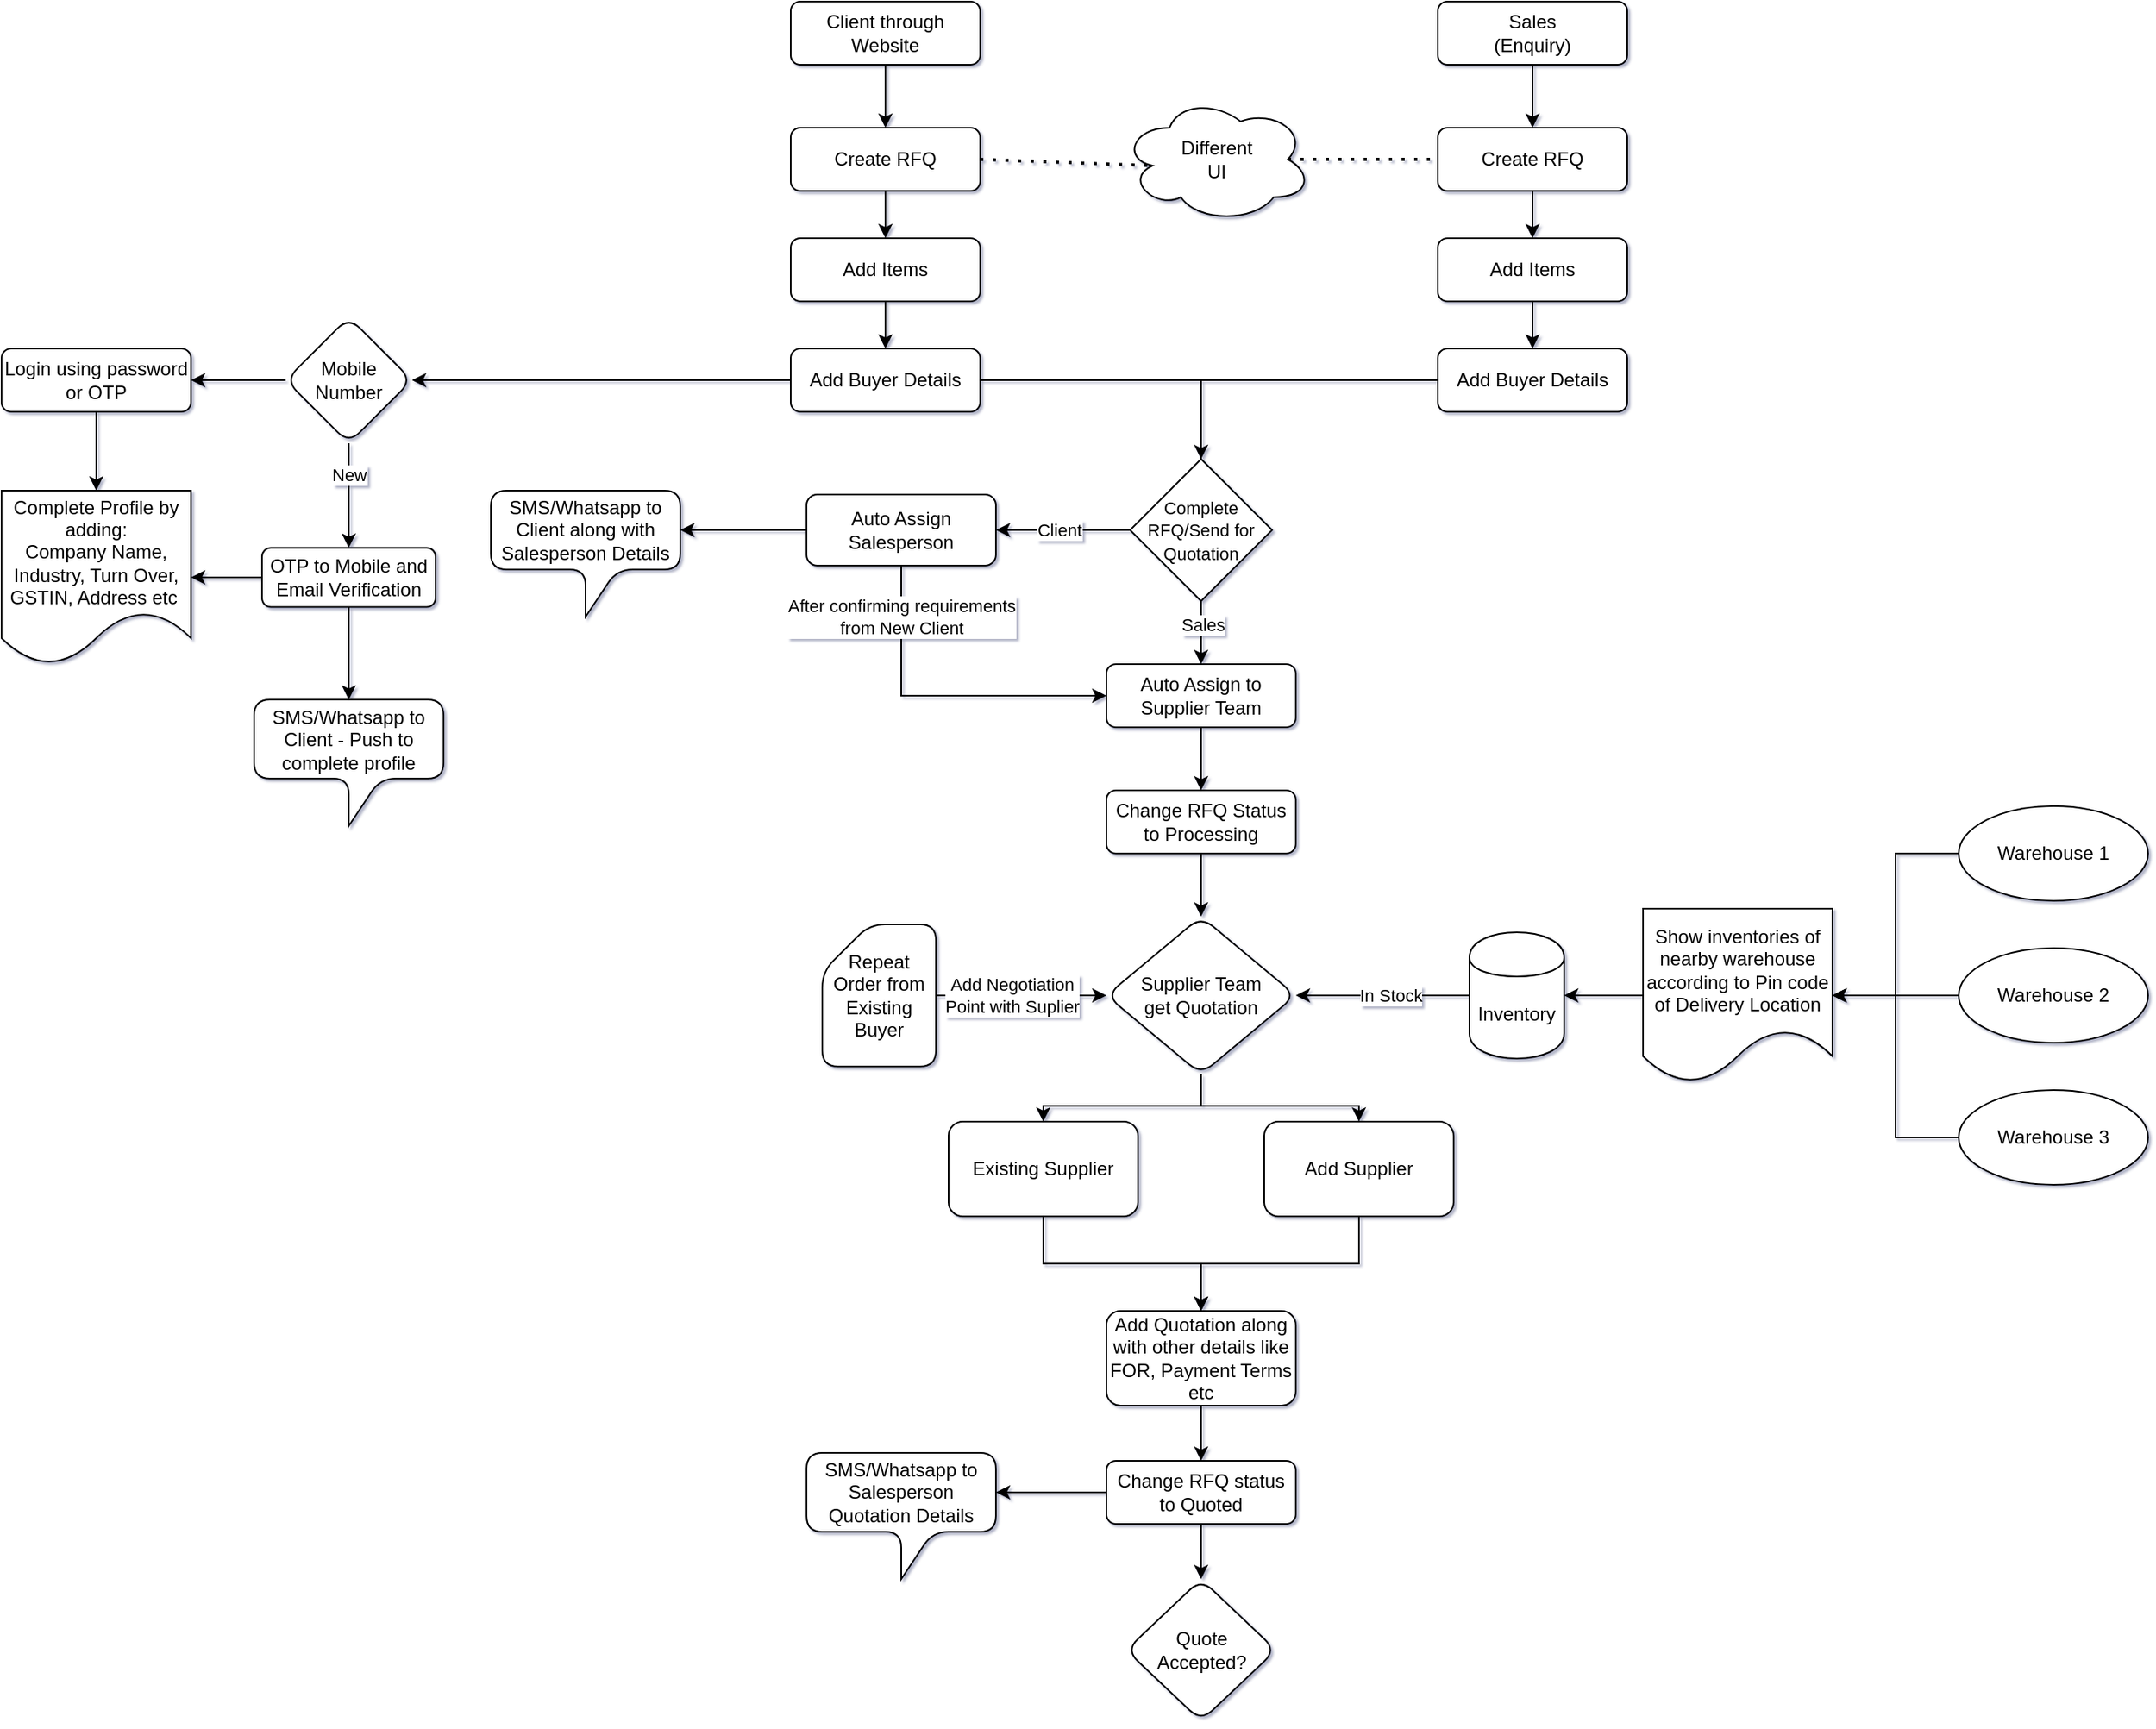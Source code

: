 <mxfile version="14.6.3" type="github">
  <diagram id="C5RBs43oDa-KdzZeNtuy" name="Page-1">
    <mxGraphModel dx="9662" dy="866" grid="1" gridSize="10" guides="1" tooltips="1" connect="1" arrows="1" fold="1" page="1" pageScale="1" pageWidth="8027" pageHeight="11069" background="none" math="0" shadow="1">
      <root>
        <mxCell id="WIyWlLk6GJQsqaUBKTNV-0" />
        <mxCell id="WIyWlLk6GJQsqaUBKTNV-1" parent="WIyWlLk6GJQsqaUBKTNV-0" />
        <mxCell id="8WVwRGKOpk3RZ63GeHSR-61" style="edgeStyle=orthogonalEdgeStyle;rounded=0;orthogonalLoop=1;jettySize=auto;html=1;entryX=0.5;entryY=0;entryDx=0;entryDy=0;" edge="1" parent="WIyWlLk6GJQsqaUBKTNV-1" source="WIyWlLk6GJQsqaUBKTNV-3" target="8WVwRGKOpk3RZ63GeHSR-57">
          <mxGeometry relative="1" as="geometry" />
        </mxCell>
        <mxCell id="WIyWlLk6GJQsqaUBKTNV-3" value="Client through Website" style="rounded=1;whiteSpace=wrap;html=1;fontSize=12;glass=0;strokeWidth=1;shadow=0;" parent="WIyWlLk6GJQsqaUBKTNV-1" vertex="1">
          <mxGeometry x="180" y="30" width="120" height="40" as="geometry" />
        </mxCell>
        <mxCell id="8WVwRGKOpk3RZ63GeHSR-62" style="edgeStyle=orthogonalEdgeStyle;rounded=0;orthogonalLoop=1;jettySize=auto;html=1;entryX=0.5;entryY=0;entryDx=0;entryDy=0;" edge="1" parent="WIyWlLk6GJQsqaUBKTNV-1" source="8WVwRGKOpk3RZ63GeHSR-0" target="8WVwRGKOpk3RZ63GeHSR-10">
          <mxGeometry relative="1" as="geometry" />
        </mxCell>
        <mxCell id="8WVwRGKOpk3RZ63GeHSR-0" value="Sales&lt;br&gt;(Enquiry)" style="rounded=1;whiteSpace=wrap;html=1;fontSize=12;glass=0;strokeWidth=1;shadow=0;" vertex="1" parent="WIyWlLk6GJQsqaUBKTNV-1">
          <mxGeometry x="590" y="30" width="120" height="40" as="geometry" />
        </mxCell>
        <mxCell id="8WVwRGKOpk3RZ63GeHSR-13" value="" style="edgeStyle=orthogonalEdgeStyle;rounded=0;orthogonalLoop=1;jettySize=auto;html=1;" edge="1" parent="WIyWlLk6GJQsqaUBKTNV-1" source="8WVwRGKOpk3RZ63GeHSR-10" target="8WVwRGKOpk3RZ63GeHSR-12">
          <mxGeometry relative="1" as="geometry" />
        </mxCell>
        <mxCell id="8WVwRGKOpk3RZ63GeHSR-10" value="Create RFQ" style="whiteSpace=wrap;html=1;rounded=1;shadow=0;strokeWidth=1;glass=0;" vertex="1" parent="WIyWlLk6GJQsqaUBKTNV-1">
          <mxGeometry x="590" y="110" width="120" height="40" as="geometry" />
        </mxCell>
        <mxCell id="8WVwRGKOpk3RZ63GeHSR-68" style="edgeStyle=orthogonalEdgeStyle;rounded=0;orthogonalLoop=1;jettySize=auto;html=1;entryX=0.5;entryY=0;entryDx=0;entryDy=0;" edge="1" parent="WIyWlLk6GJQsqaUBKTNV-1" source="8WVwRGKOpk3RZ63GeHSR-12" target="8WVwRGKOpk3RZ63GeHSR-66">
          <mxGeometry relative="1" as="geometry" />
        </mxCell>
        <mxCell id="8WVwRGKOpk3RZ63GeHSR-12" value="Add Items" style="whiteSpace=wrap;html=1;rounded=1;shadow=0;strokeWidth=1;glass=0;" vertex="1" parent="WIyWlLk6GJQsqaUBKTNV-1">
          <mxGeometry x="590" y="180" width="120" height="40" as="geometry" />
        </mxCell>
        <mxCell id="8WVwRGKOpk3RZ63GeHSR-17" value="" style="edgeStyle=orthogonalEdgeStyle;rounded=0;orthogonalLoop=1;jettySize=auto;html=1;entryX=0.5;entryY=0;entryDx=0;entryDy=0;" edge="1" parent="WIyWlLk6GJQsqaUBKTNV-1" source="8WVwRGKOpk3RZ63GeHSR-14" target="8WVwRGKOpk3RZ63GeHSR-18">
          <mxGeometry relative="1" as="geometry">
            <mxPoint x="440" y="390.0" as="targetPoint" />
            <Array as="points">
              <mxPoint x="440" y="370" />
              <mxPoint x="440" y="370" />
            </Array>
          </mxGeometry>
        </mxCell>
        <mxCell id="8WVwRGKOpk3RZ63GeHSR-132" style="edgeStyle=orthogonalEdgeStyle;rounded=0;orthogonalLoop=1;jettySize=auto;html=1;entryX=1;entryY=0.5;entryDx=0;entryDy=0;" edge="1" parent="WIyWlLk6GJQsqaUBKTNV-1" source="8WVwRGKOpk3RZ63GeHSR-14" target="8WVwRGKOpk3RZ63GeHSR-45">
          <mxGeometry relative="1" as="geometry" />
        </mxCell>
        <mxCell id="8WVwRGKOpk3RZ63GeHSR-14" value="Add Buyer Details" style="whiteSpace=wrap;html=1;rounded=1;shadow=0;strokeWidth=1;glass=0;" vertex="1" parent="WIyWlLk6GJQsqaUBKTNV-1">
          <mxGeometry x="180" y="250" width="120" height="40" as="geometry" />
        </mxCell>
        <mxCell id="8WVwRGKOpk3RZ63GeHSR-26" value="" style="edgeStyle=orthogonalEdgeStyle;rounded=0;orthogonalLoop=1;jettySize=auto;html=1;" edge="1" parent="WIyWlLk6GJQsqaUBKTNV-1" source="8WVwRGKOpk3RZ63GeHSR-18" target="8WVwRGKOpk3RZ63GeHSR-25">
          <mxGeometry relative="1" as="geometry" />
        </mxCell>
        <mxCell id="8WVwRGKOpk3RZ63GeHSR-33" value="Client" style="edgeLabel;html=1;align=center;verticalAlign=middle;resizable=0;points=[];" vertex="1" connectable="0" parent="8WVwRGKOpk3RZ63GeHSR-26">
          <mxGeometry x="-0.179" relative="1" as="geometry">
            <mxPoint x="-10" as="offset" />
          </mxGeometry>
        </mxCell>
        <mxCell id="8WVwRGKOpk3RZ63GeHSR-28" value="" style="edgeStyle=orthogonalEdgeStyle;rounded=0;orthogonalLoop=1;jettySize=auto;html=1;" edge="1" parent="WIyWlLk6GJQsqaUBKTNV-1" source="8WVwRGKOpk3RZ63GeHSR-18" target="8WVwRGKOpk3RZ63GeHSR-27">
          <mxGeometry relative="1" as="geometry" />
        </mxCell>
        <mxCell id="8WVwRGKOpk3RZ63GeHSR-34" value="Sales" style="edgeLabel;html=1;align=center;verticalAlign=middle;resizable=0;points=[];" vertex="1" connectable="0" parent="8WVwRGKOpk3RZ63GeHSR-28">
          <mxGeometry x="-0.266" y="1" relative="1" as="geometry">
            <mxPoint as="offset" />
          </mxGeometry>
        </mxCell>
        <mxCell id="8WVwRGKOpk3RZ63GeHSR-18" value="&lt;span&gt;&lt;font style=&quot;font-size: 11px&quot;&gt;Complete RFQ/Send for Quotation&lt;/font&gt;&lt;/span&gt;" style="rhombus;whiteSpace=wrap;html=1;" vertex="1" parent="WIyWlLk6GJQsqaUBKTNV-1">
          <mxGeometry x="395" y="320" width="90" height="90" as="geometry" />
        </mxCell>
        <mxCell id="8WVwRGKOpk3RZ63GeHSR-35" style="edgeStyle=orthogonalEdgeStyle;rounded=0;orthogonalLoop=1;jettySize=auto;html=1;entryX=0;entryY=0.5;entryDx=0;entryDy=0;" edge="1" parent="WIyWlLk6GJQsqaUBKTNV-1" source="8WVwRGKOpk3RZ63GeHSR-25" target="8WVwRGKOpk3RZ63GeHSR-27">
          <mxGeometry relative="1" as="geometry">
            <Array as="points">
              <mxPoint x="250" y="470" />
            </Array>
          </mxGeometry>
        </mxCell>
        <mxCell id="8WVwRGKOpk3RZ63GeHSR-36" value="After confirming requirements &lt;br&gt;from New Client" style="edgeLabel;html=1;align=center;verticalAlign=middle;resizable=0;points=[];" vertex="1" connectable="0" parent="8WVwRGKOpk3RZ63GeHSR-35">
          <mxGeometry x="-0.721" y="2" relative="1" as="geometry">
            <mxPoint x="-2" y="3" as="offset" />
          </mxGeometry>
        </mxCell>
        <mxCell id="8WVwRGKOpk3RZ63GeHSR-97" value="" style="edgeStyle=orthogonalEdgeStyle;rounded=0;orthogonalLoop=1;jettySize=auto;html=1;entryX=0;entryY=0;entryDx=120;entryDy=25;entryPerimeter=0;" edge="1" parent="WIyWlLk6GJQsqaUBKTNV-1" source="8WVwRGKOpk3RZ63GeHSR-25" target="8WVwRGKOpk3RZ63GeHSR-96">
          <mxGeometry relative="1" as="geometry" />
        </mxCell>
        <mxCell id="8WVwRGKOpk3RZ63GeHSR-25" value="Auto Assign Salesperson" style="whiteSpace=wrap;html=1;rounded=1;" vertex="1" parent="WIyWlLk6GJQsqaUBKTNV-1">
          <mxGeometry x="190" y="342.5" width="120" height="45" as="geometry" />
        </mxCell>
        <mxCell id="8WVwRGKOpk3RZ63GeHSR-94" value="" style="edgeStyle=orthogonalEdgeStyle;rounded=0;orthogonalLoop=1;jettySize=auto;html=1;" edge="1" parent="WIyWlLk6GJQsqaUBKTNV-1" source="8WVwRGKOpk3RZ63GeHSR-27" target="8WVwRGKOpk3RZ63GeHSR-93">
          <mxGeometry relative="1" as="geometry" />
        </mxCell>
        <mxCell id="8WVwRGKOpk3RZ63GeHSR-27" value="Auto Assign to Supplier Team" style="whiteSpace=wrap;html=1;shadow=0;rounded=1;" vertex="1" parent="WIyWlLk6GJQsqaUBKTNV-1">
          <mxGeometry x="380" y="450" width="120" height="40" as="geometry" />
        </mxCell>
        <mxCell id="8WVwRGKOpk3RZ63GeHSR-51" value="" style="edgeStyle=orthogonalEdgeStyle;rounded=0;orthogonalLoop=1;jettySize=auto;html=1;" edge="1" parent="WIyWlLk6GJQsqaUBKTNV-1" source="8WVwRGKOpk3RZ63GeHSR-45" target="8WVwRGKOpk3RZ63GeHSR-50">
          <mxGeometry relative="1" as="geometry" />
        </mxCell>
        <mxCell id="8WVwRGKOpk3RZ63GeHSR-52" value="New" style="edgeLabel;html=1;align=center;verticalAlign=middle;resizable=0;points=[];" vertex="1" connectable="0" parent="8WVwRGKOpk3RZ63GeHSR-51">
          <mxGeometry x="-0.186" y="2" relative="1" as="geometry">
            <mxPoint x="-2" y="-7" as="offset" />
          </mxGeometry>
        </mxCell>
        <mxCell id="8WVwRGKOpk3RZ63GeHSR-133" style="edgeStyle=orthogonalEdgeStyle;rounded=0;orthogonalLoop=1;jettySize=auto;html=1;entryX=1;entryY=0.5;entryDx=0;entryDy=0;" edge="1" parent="WIyWlLk6GJQsqaUBKTNV-1" source="8WVwRGKOpk3RZ63GeHSR-45" target="8WVwRGKOpk3RZ63GeHSR-47">
          <mxGeometry relative="1" as="geometry" />
        </mxCell>
        <mxCell id="8WVwRGKOpk3RZ63GeHSR-45" value="Mobile Number" style="rhombus;whiteSpace=wrap;html=1;rounded=1;shadow=0;strokeWidth=1;glass=0;" vertex="1" parent="WIyWlLk6GJQsqaUBKTNV-1">
          <mxGeometry x="-140" y="230" width="80" height="80" as="geometry" />
        </mxCell>
        <mxCell id="8WVwRGKOpk3RZ63GeHSR-56" value="" style="edgeStyle=orthogonalEdgeStyle;rounded=0;orthogonalLoop=1;jettySize=auto;html=1;entryX=0.5;entryY=0;entryDx=0;entryDy=0;" edge="1" parent="WIyWlLk6GJQsqaUBKTNV-1" source="8WVwRGKOpk3RZ63GeHSR-47" target="8WVwRGKOpk3RZ63GeHSR-55">
          <mxGeometry relative="1" as="geometry" />
        </mxCell>
        <mxCell id="8WVwRGKOpk3RZ63GeHSR-47" value="Login using password or OTP" style="whiteSpace=wrap;html=1;rounded=1;shadow=0;strokeWidth=1;glass=0;" vertex="1" parent="WIyWlLk6GJQsqaUBKTNV-1">
          <mxGeometry x="-320" y="250" width="120" height="40" as="geometry" />
        </mxCell>
        <mxCell id="8WVwRGKOpk3RZ63GeHSR-78" style="edgeStyle=orthogonalEdgeStyle;rounded=0;orthogonalLoop=1;jettySize=auto;html=1;" edge="1" parent="WIyWlLk6GJQsqaUBKTNV-1" source="8WVwRGKOpk3RZ63GeHSR-50" target="8WVwRGKOpk3RZ63GeHSR-55">
          <mxGeometry relative="1" as="geometry" />
        </mxCell>
        <mxCell id="8WVwRGKOpk3RZ63GeHSR-102" value="" style="edgeStyle=orthogonalEdgeStyle;rounded=0;orthogonalLoop=1;jettySize=auto;html=1;" edge="1" parent="WIyWlLk6GJQsqaUBKTNV-1" source="8WVwRGKOpk3RZ63GeHSR-50" target="8WVwRGKOpk3RZ63GeHSR-101">
          <mxGeometry relative="1" as="geometry" />
        </mxCell>
        <mxCell id="8WVwRGKOpk3RZ63GeHSR-50" value="OTP to Mobile and Email Verification" style="whiteSpace=wrap;html=1;rounded=1;shadow=0;strokeWidth=1;glass=0;" vertex="1" parent="WIyWlLk6GJQsqaUBKTNV-1">
          <mxGeometry x="-155" y="376.25" width="110" height="37.5" as="geometry" />
        </mxCell>
        <mxCell id="8WVwRGKOpk3RZ63GeHSR-55" value="&lt;span&gt;Complete Profile by adding:&lt;br&gt;Company Name, Industry, Turn Over, GSTIN, Address etc&amp;nbsp;&lt;br&gt;&lt;/span&gt;" style="shape=document;whiteSpace=wrap;html=1;boundedLbl=1;rounded=1;shadow=0;strokeWidth=1;glass=0;" vertex="1" parent="WIyWlLk6GJQsqaUBKTNV-1">
          <mxGeometry x="-320" y="340" width="120" height="110" as="geometry" />
        </mxCell>
        <mxCell id="8WVwRGKOpk3RZ63GeHSR-64" style="edgeStyle=orthogonalEdgeStyle;rounded=0;orthogonalLoop=1;jettySize=auto;html=1;entryX=0.5;entryY=0;entryDx=0;entryDy=0;" edge="1" parent="WIyWlLk6GJQsqaUBKTNV-1" source="8WVwRGKOpk3RZ63GeHSR-57" target="8WVwRGKOpk3RZ63GeHSR-63">
          <mxGeometry relative="1" as="geometry" />
        </mxCell>
        <mxCell id="8WVwRGKOpk3RZ63GeHSR-57" value="Create RFQ" style="whiteSpace=wrap;html=1;rounded=1;shadow=0;strokeWidth=1;glass=0;" vertex="1" parent="WIyWlLk6GJQsqaUBKTNV-1">
          <mxGeometry x="180" y="110" width="120" height="40" as="geometry" />
        </mxCell>
        <mxCell id="8WVwRGKOpk3RZ63GeHSR-65" style="edgeStyle=orthogonalEdgeStyle;rounded=0;orthogonalLoop=1;jettySize=auto;html=1;entryX=0.5;entryY=0;entryDx=0;entryDy=0;" edge="1" parent="WIyWlLk6GJQsqaUBKTNV-1" source="8WVwRGKOpk3RZ63GeHSR-63" target="8WVwRGKOpk3RZ63GeHSR-14">
          <mxGeometry relative="1" as="geometry" />
        </mxCell>
        <mxCell id="8WVwRGKOpk3RZ63GeHSR-63" value="Add Items" style="whiteSpace=wrap;html=1;rounded=1;shadow=0;strokeWidth=1;glass=0;" vertex="1" parent="WIyWlLk6GJQsqaUBKTNV-1">
          <mxGeometry x="180" y="180" width="120" height="40" as="geometry" />
        </mxCell>
        <mxCell id="8WVwRGKOpk3RZ63GeHSR-85" style="edgeStyle=orthogonalEdgeStyle;rounded=0;orthogonalLoop=1;jettySize=auto;html=1;" edge="1" parent="WIyWlLk6GJQsqaUBKTNV-1" source="8WVwRGKOpk3RZ63GeHSR-66" target="8WVwRGKOpk3RZ63GeHSR-18">
          <mxGeometry relative="1" as="geometry" />
        </mxCell>
        <mxCell id="8WVwRGKOpk3RZ63GeHSR-66" value="Add Buyer Details" style="whiteSpace=wrap;html=1;rounded=1;shadow=0;strokeWidth=1;glass=0;" vertex="1" parent="WIyWlLk6GJQsqaUBKTNV-1">
          <mxGeometry x="590" y="250" width="120" height="40" as="geometry" />
        </mxCell>
        <mxCell id="8WVwRGKOpk3RZ63GeHSR-70" value="Different &lt;br&gt;UI" style="ellipse;shape=cloud;whiteSpace=wrap;html=1;rounded=1;shadow=0;strokeWidth=1;glass=0;" vertex="1" parent="WIyWlLk6GJQsqaUBKTNV-1">
          <mxGeometry x="390" y="90" width="120" height="80" as="geometry" />
        </mxCell>
        <mxCell id="8WVwRGKOpk3RZ63GeHSR-75" value="" style="endArrow=none;dashed=1;html=1;dashPattern=1 3;strokeWidth=2;exitX=1;exitY=0.5;exitDx=0;exitDy=0;entryX=0.16;entryY=0.55;entryDx=0;entryDy=0;entryPerimeter=0;" edge="1" parent="WIyWlLk6GJQsqaUBKTNV-1" source="8WVwRGKOpk3RZ63GeHSR-57" target="8WVwRGKOpk3RZ63GeHSR-70">
          <mxGeometry width="50" height="50" relative="1" as="geometry">
            <mxPoint x="310" y="130" as="sourcePoint" />
            <mxPoint x="350" y="80" as="targetPoint" />
          </mxGeometry>
        </mxCell>
        <mxCell id="8WVwRGKOpk3RZ63GeHSR-76" value="" style="endArrow=none;dashed=1;html=1;dashPattern=1 3;strokeWidth=2;exitX=0.875;exitY=0.5;exitDx=0;exitDy=0;entryX=0;entryY=0.5;entryDx=0;entryDy=0;exitPerimeter=0;" edge="1" parent="WIyWlLk6GJQsqaUBKTNV-1" source="8WVwRGKOpk3RZ63GeHSR-70" target="8WVwRGKOpk3RZ63GeHSR-10">
          <mxGeometry width="50" height="50" relative="1" as="geometry">
            <mxPoint x="490.8" y="125.5" as="sourcePoint" />
            <mxPoint x="590.0" y="125.5" as="targetPoint" />
          </mxGeometry>
        </mxCell>
        <mxCell id="8WVwRGKOpk3RZ63GeHSR-92" value="" style="edgeStyle=orthogonalEdgeStyle;rounded=0;orthogonalLoop=1;jettySize=auto;html=1;" edge="1" parent="WIyWlLk6GJQsqaUBKTNV-1" source="8WVwRGKOpk3RZ63GeHSR-88" target="8WVwRGKOpk3RZ63GeHSR-91">
          <mxGeometry relative="1" as="geometry" />
        </mxCell>
        <mxCell id="8WVwRGKOpk3RZ63GeHSR-88" value="Add Quotation along with other details like FOR, Payment Terms etc" style="whiteSpace=wrap;html=1;rounded=1;shadow=0;" vertex="1" parent="WIyWlLk6GJQsqaUBKTNV-1">
          <mxGeometry x="380" y="860" width="120" height="60" as="geometry" />
        </mxCell>
        <mxCell id="8WVwRGKOpk3RZ63GeHSR-100" style="edgeStyle=orthogonalEdgeStyle;rounded=0;orthogonalLoop=1;jettySize=auto;html=1;entryX=0;entryY=0;entryDx=120;entryDy=25;entryPerimeter=0;" edge="1" parent="WIyWlLk6GJQsqaUBKTNV-1" source="8WVwRGKOpk3RZ63GeHSR-91" target="8WVwRGKOpk3RZ63GeHSR-98">
          <mxGeometry relative="1" as="geometry" />
        </mxCell>
        <mxCell id="8WVwRGKOpk3RZ63GeHSR-131" value="" style="edgeStyle=orthogonalEdgeStyle;rounded=0;orthogonalLoop=1;jettySize=auto;html=1;" edge="1" parent="WIyWlLk6GJQsqaUBKTNV-1" source="8WVwRGKOpk3RZ63GeHSR-91" target="8WVwRGKOpk3RZ63GeHSR-130">
          <mxGeometry relative="1" as="geometry" />
        </mxCell>
        <mxCell id="8WVwRGKOpk3RZ63GeHSR-91" value="Change RFQ status to Quoted" style="whiteSpace=wrap;html=1;rounded=1;shadow=0;" vertex="1" parent="WIyWlLk6GJQsqaUBKTNV-1">
          <mxGeometry x="380" y="955" width="120" height="40" as="geometry" />
        </mxCell>
        <mxCell id="8WVwRGKOpk3RZ63GeHSR-95" style="edgeStyle=orthogonalEdgeStyle;rounded=0;orthogonalLoop=1;jettySize=auto;html=1;entryX=0.5;entryY=0;entryDx=0;entryDy=0;" edge="1" parent="WIyWlLk6GJQsqaUBKTNV-1" source="8WVwRGKOpk3RZ63GeHSR-93" target="8WVwRGKOpk3RZ63GeHSR-103">
          <mxGeometry relative="1" as="geometry">
            <mxPoint x="440" y="600" as="targetPoint" />
          </mxGeometry>
        </mxCell>
        <mxCell id="8WVwRGKOpk3RZ63GeHSR-93" value="Change RFQ Status to Processing" style="whiteSpace=wrap;html=1;shadow=0;rounded=1;" vertex="1" parent="WIyWlLk6GJQsqaUBKTNV-1">
          <mxGeometry x="380" y="530" width="120" height="40" as="geometry" />
        </mxCell>
        <mxCell id="8WVwRGKOpk3RZ63GeHSR-96" value="SMS/Whatsapp to Client along with Salesperson Details" style="shape=callout;rounded=1;whiteSpace=wrap;html=1;perimeter=calloutPerimeter;base=20;" vertex="1" parent="WIyWlLk6GJQsqaUBKTNV-1">
          <mxGeometry x="-10" y="340" width="120" height="80" as="geometry" />
        </mxCell>
        <mxCell id="8WVwRGKOpk3RZ63GeHSR-98" value="&lt;span&gt;SMS/Whatsapp to Salesperson Quotation Details&lt;/span&gt;" style="shape=callout;rounded=1;whiteSpace=wrap;html=1;perimeter=calloutPerimeter;shadow=0;" vertex="1" parent="WIyWlLk6GJQsqaUBKTNV-1">
          <mxGeometry x="190" y="950" width="120" height="80" as="geometry" />
        </mxCell>
        <mxCell id="8WVwRGKOpk3RZ63GeHSR-101" value="SMS/Whatsapp to Client - Push to complete profile" style="shape=callout;rounded=1;whiteSpace=wrap;html=1;perimeter=calloutPerimeter;shadow=0;strokeWidth=1;glass=0;" vertex="1" parent="WIyWlLk6GJQsqaUBKTNV-1">
          <mxGeometry x="-160" y="472.5" width="120" height="80" as="geometry" />
        </mxCell>
        <mxCell id="8WVwRGKOpk3RZ63GeHSR-125" value="" style="edgeStyle=orthogonalEdgeStyle;rounded=0;orthogonalLoop=1;jettySize=auto;html=1;entryX=0.5;entryY=0;entryDx=0;entryDy=0;" edge="1" parent="WIyWlLk6GJQsqaUBKTNV-1" source="8WVwRGKOpk3RZ63GeHSR-103" target="8WVwRGKOpk3RZ63GeHSR-124">
          <mxGeometry relative="1" as="geometry">
            <Array as="points">
              <mxPoint x="440" y="730" />
              <mxPoint x="540" y="730" />
            </Array>
          </mxGeometry>
        </mxCell>
        <mxCell id="8WVwRGKOpk3RZ63GeHSR-127" style="edgeStyle=orthogonalEdgeStyle;rounded=0;orthogonalLoop=1;jettySize=auto;html=1;entryX=0.5;entryY=0;entryDx=0;entryDy=0;" edge="1" parent="WIyWlLk6GJQsqaUBKTNV-1" source="8WVwRGKOpk3RZ63GeHSR-103" target="8WVwRGKOpk3RZ63GeHSR-126">
          <mxGeometry relative="1" as="geometry">
            <Array as="points">
              <mxPoint x="440" y="730" />
              <mxPoint x="340" y="730" />
            </Array>
          </mxGeometry>
        </mxCell>
        <mxCell id="8WVwRGKOpk3RZ63GeHSR-103" value="&lt;span&gt;Supplier Team&lt;br&gt;get Quotation&lt;/span&gt;" style="rhombus;whiteSpace=wrap;html=1;rounded=1;shadow=0;" vertex="1" parent="WIyWlLk6GJQsqaUBKTNV-1">
          <mxGeometry x="380" y="610" width="120" height="100" as="geometry" />
        </mxCell>
        <mxCell id="8WVwRGKOpk3RZ63GeHSR-107" style="edgeStyle=orthogonalEdgeStyle;rounded=0;orthogonalLoop=1;jettySize=auto;html=1;entryX=1;entryY=0.5;entryDx=0;entryDy=0;" edge="1" parent="WIyWlLk6GJQsqaUBKTNV-1" source="8WVwRGKOpk3RZ63GeHSR-104" target="8WVwRGKOpk3RZ63GeHSR-103">
          <mxGeometry relative="1" as="geometry" />
        </mxCell>
        <mxCell id="8WVwRGKOpk3RZ63GeHSR-108" value="In Stock" style="edgeLabel;html=1;align=center;verticalAlign=middle;resizable=0;points=[];" vertex="1" connectable="0" parent="8WVwRGKOpk3RZ63GeHSR-107">
          <mxGeometry x="0.325" y="-1" relative="1" as="geometry">
            <mxPoint x="23" y="1" as="offset" />
          </mxGeometry>
        </mxCell>
        <mxCell id="8WVwRGKOpk3RZ63GeHSR-104" value="Inventory" style="shape=cylinder;whiteSpace=wrap;html=1;boundedLbl=1;backgroundOutline=1;rounded=1;shadow=0;" vertex="1" parent="WIyWlLk6GJQsqaUBKTNV-1">
          <mxGeometry x="610" y="620" width="60" height="80" as="geometry" />
        </mxCell>
        <mxCell id="8WVwRGKOpk3RZ63GeHSR-110" style="edgeStyle=orthogonalEdgeStyle;rounded=0;orthogonalLoop=1;jettySize=auto;html=1;entryX=0;entryY=0.5;entryDx=0;entryDy=0;" edge="1" parent="WIyWlLk6GJQsqaUBKTNV-1" source="8WVwRGKOpk3RZ63GeHSR-109" target="8WVwRGKOpk3RZ63GeHSR-103">
          <mxGeometry relative="1" as="geometry" />
        </mxCell>
        <mxCell id="8WVwRGKOpk3RZ63GeHSR-123" value="Add Negotiation &lt;br&gt;Point with Suplier" style="edgeLabel;html=1;align=center;verticalAlign=middle;resizable=0;points=[];" vertex="1" connectable="0" parent="8WVwRGKOpk3RZ63GeHSR-110">
          <mxGeometry x="-0.294" y="1" relative="1" as="geometry">
            <mxPoint x="10" y="1" as="offset" />
          </mxGeometry>
        </mxCell>
        <mxCell id="8WVwRGKOpk3RZ63GeHSR-109" value="Repeat Order from Existing Buyer" style="shape=card;whiteSpace=wrap;html=1;rounded=1;shadow=0;" vertex="1" parent="WIyWlLk6GJQsqaUBKTNV-1">
          <mxGeometry x="200" y="615" width="72" height="90" as="geometry" />
        </mxCell>
        <mxCell id="8WVwRGKOpk3RZ63GeHSR-122" style="edgeStyle=orthogonalEdgeStyle;rounded=0;orthogonalLoop=1;jettySize=auto;html=1;entryX=1;entryY=0.5;entryDx=0;entryDy=0;" edge="1" parent="WIyWlLk6GJQsqaUBKTNV-1" source="8WVwRGKOpk3RZ63GeHSR-111" target="8WVwRGKOpk3RZ63GeHSR-104">
          <mxGeometry relative="1" as="geometry" />
        </mxCell>
        <mxCell id="8WVwRGKOpk3RZ63GeHSR-111" value="Show inventories of nearby warehouse according to Pin code of Delivery Location" style="shape=document;whiteSpace=wrap;html=1;boundedLbl=1;rounded=1;shadow=0;" vertex="1" parent="WIyWlLk6GJQsqaUBKTNV-1">
          <mxGeometry x="720" y="605" width="120" height="110" as="geometry" />
        </mxCell>
        <mxCell id="8WVwRGKOpk3RZ63GeHSR-116" style="edgeStyle=orthogonalEdgeStyle;rounded=0;orthogonalLoop=1;jettySize=auto;html=1;entryX=1;entryY=0.5;entryDx=0;entryDy=0;" edge="1" parent="WIyWlLk6GJQsqaUBKTNV-1" source="8WVwRGKOpk3RZ63GeHSR-113" target="8WVwRGKOpk3RZ63GeHSR-111">
          <mxGeometry relative="1" as="geometry" />
        </mxCell>
        <mxCell id="8WVwRGKOpk3RZ63GeHSR-113" value="Warehouse 1" style="ellipse;whiteSpace=wrap;html=1;rounded=1;shadow=0;" vertex="1" parent="WIyWlLk6GJQsqaUBKTNV-1">
          <mxGeometry x="920" y="540" width="120" height="60" as="geometry" />
        </mxCell>
        <mxCell id="8WVwRGKOpk3RZ63GeHSR-120" style="edgeStyle=orthogonalEdgeStyle;rounded=0;orthogonalLoop=1;jettySize=auto;html=1;entryX=1;entryY=0.5;entryDx=0;entryDy=0;" edge="1" parent="WIyWlLk6GJQsqaUBKTNV-1" source="8WVwRGKOpk3RZ63GeHSR-118" target="8WVwRGKOpk3RZ63GeHSR-111">
          <mxGeometry relative="1" as="geometry" />
        </mxCell>
        <mxCell id="8WVwRGKOpk3RZ63GeHSR-118" value="Warehouse 2" style="ellipse;whiteSpace=wrap;html=1;rounded=1;shadow=0;" vertex="1" parent="WIyWlLk6GJQsqaUBKTNV-1">
          <mxGeometry x="920" y="630" width="120" height="60" as="geometry" />
        </mxCell>
        <mxCell id="8WVwRGKOpk3RZ63GeHSR-121" style="edgeStyle=orthogonalEdgeStyle;rounded=0;orthogonalLoop=1;jettySize=auto;html=1;entryX=1;entryY=0.5;entryDx=0;entryDy=0;" edge="1" parent="WIyWlLk6GJQsqaUBKTNV-1" source="8WVwRGKOpk3RZ63GeHSR-119" target="8WVwRGKOpk3RZ63GeHSR-111">
          <mxGeometry relative="1" as="geometry" />
        </mxCell>
        <mxCell id="8WVwRGKOpk3RZ63GeHSR-119" value="Warehouse 3" style="ellipse;whiteSpace=wrap;html=1;rounded=1;shadow=0;" vertex="1" parent="WIyWlLk6GJQsqaUBKTNV-1">
          <mxGeometry x="920" y="720" width="120" height="60" as="geometry" />
        </mxCell>
        <mxCell id="8WVwRGKOpk3RZ63GeHSR-129" style="edgeStyle=orthogonalEdgeStyle;rounded=0;orthogonalLoop=1;jettySize=auto;html=1;entryX=0.5;entryY=0;entryDx=0;entryDy=0;" edge="1" parent="WIyWlLk6GJQsqaUBKTNV-1" source="8WVwRGKOpk3RZ63GeHSR-124" target="8WVwRGKOpk3RZ63GeHSR-88">
          <mxGeometry relative="1" as="geometry">
            <mxPoint x="440" y="880" as="targetPoint" />
            <Array as="points">
              <mxPoint x="540" y="830" />
              <mxPoint x="440" y="830" />
            </Array>
          </mxGeometry>
        </mxCell>
        <mxCell id="8WVwRGKOpk3RZ63GeHSR-124" value="Add Supplier" style="whiteSpace=wrap;html=1;rounded=1;shadow=0;" vertex="1" parent="WIyWlLk6GJQsqaUBKTNV-1">
          <mxGeometry x="480" y="740" width="120" height="60" as="geometry" />
        </mxCell>
        <mxCell id="8WVwRGKOpk3RZ63GeHSR-128" style="edgeStyle=orthogonalEdgeStyle;rounded=0;orthogonalLoop=1;jettySize=auto;html=1;entryX=0.5;entryY=0;entryDx=0;entryDy=0;" edge="1" parent="WIyWlLk6GJQsqaUBKTNV-1" source="8WVwRGKOpk3RZ63GeHSR-126" target="8WVwRGKOpk3RZ63GeHSR-88">
          <mxGeometry relative="1" as="geometry" />
        </mxCell>
        <mxCell id="8WVwRGKOpk3RZ63GeHSR-126" value="Existing Supplier" style="whiteSpace=wrap;html=1;rounded=1;shadow=0;" vertex="1" parent="WIyWlLk6GJQsqaUBKTNV-1">
          <mxGeometry x="280" y="740" width="120" height="60" as="geometry" />
        </mxCell>
        <mxCell id="8WVwRGKOpk3RZ63GeHSR-130" value="Quote &lt;br&gt;Accepted?" style="rhombus;whiteSpace=wrap;html=1;rounded=1;shadow=0;" vertex="1" parent="WIyWlLk6GJQsqaUBKTNV-1">
          <mxGeometry x="392.5" y="1030" width="95" height="90" as="geometry" />
        </mxCell>
      </root>
    </mxGraphModel>
  </diagram>
</mxfile>

